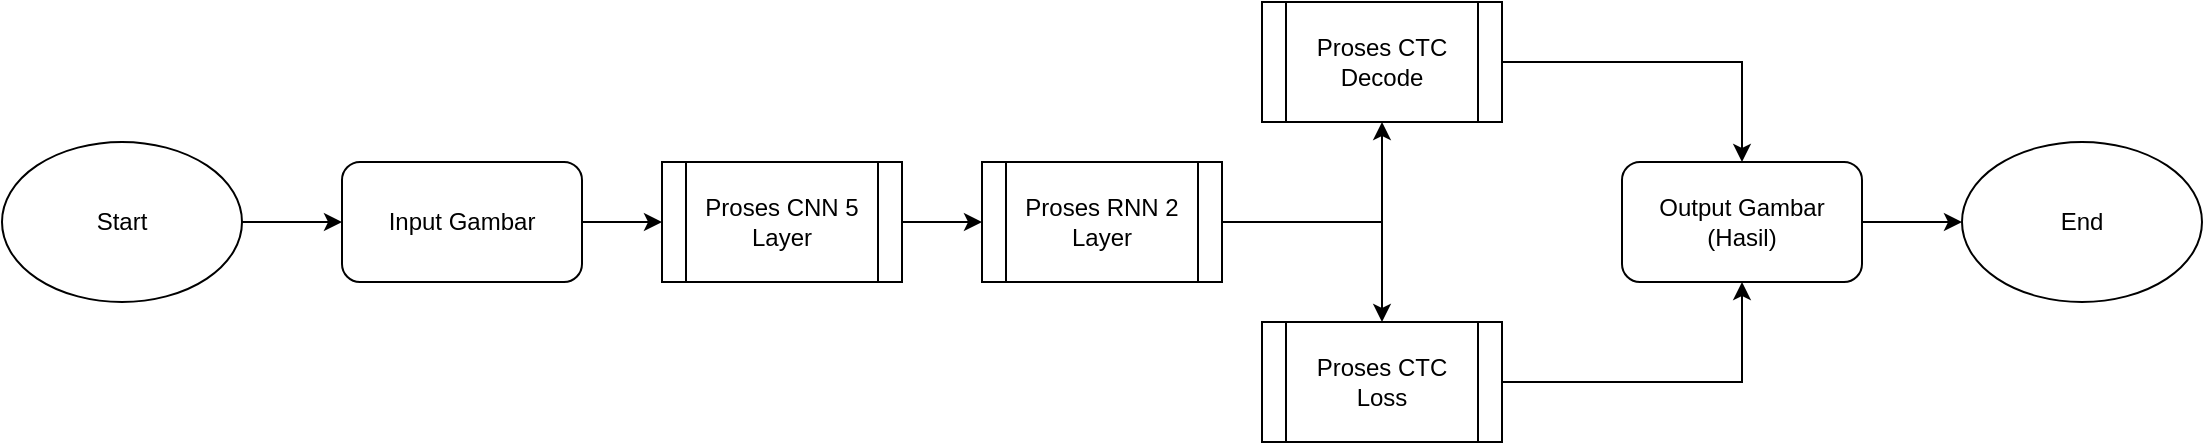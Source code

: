 <mxfile version="12.5.3" type="device"><diagram id="C5RBs43oDa-KdzZeNtuy" name="Page-1"><mxGraphModel dx="763" dy="543" grid="1" gridSize="10" guides="1" tooltips="1" connect="1" arrows="1" fold="1" page="1" pageScale="1" pageWidth="827" pageHeight="1169" math="0" shadow="0"><root><mxCell id="WIyWlLk6GJQsqaUBKTNV-0"/><mxCell id="WIyWlLk6GJQsqaUBKTNV-1" parent="WIyWlLk6GJQsqaUBKTNV-0"/><mxCell id="3dj5gW6DsVyAxc3nt4c3-15" style="edgeStyle=orthogonalEdgeStyle;rounded=0;orthogonalLoop=1;jettySize=auto;html=1;exitX=1;exitY=0.5;exitDx=0;exitDy=0;entryX=0;entryY=0.5;entryDx=0;entryDy=0;" edge="1" parent="WIyWlLk6GJQsqaUBKTNV-1" source="3dj5gW6DsVyAxc3nt4c3-0" target="3dj5gW6DsVyAxc3nt4c3-1"><mxGeometry relative="1" as="geometry"/></mxCell><mxCell id="3dj5gW6DsVyAxc3nt4c3-0" value="Start" style="ellipse;whiteSpace=wrap;html=1;" vertex="1" parent="WIyWlLk6GJQsqaUBKTNV-1"><mxGeometry x="60" y="90" width="120" height="80" as="geometry"/></mxCell><mxCell id="3dj5gW6DsVyAxc3nt4c3-16" style="edgeStyle=orthogonalEdgeStyle;rounded=0;orthogonalLoop=1;jettySize=auto;html=1;exitX=1;exitY=0.5;exitDx=0;exitDy=0;entryX=0;entryY=0.5;entryDx=0;entryDy=0;" edge="1" parent="WIyWlLk6GJQsqaUBKTNV-1" source="3dj5gW6DsVyAxc3nt4c3-1" target="3dj5gW6DsVyAxc3nt4c3-3"><mxGeometry relative="1" as="geometry"/></mxCell><mxCell id="3dj5gW6DsVyAxc3nt4c3-1" value="Input Gambar" style="rounded=1;whiteSpace=wrap;html=1;" vertex="1" parent="WIyWlLk6GJQsqaUBKTNV-1"><mxGeometry x="230" y="100" width="120" height="60" as="geometry"/></mxCell><mxCell id="3dj5gW6DsVyAxc3nt4c3-17" style="edgeStyle=orthogonalEdgeStyle;rounded=0;orthogonalLoop=1;jettySize=auto;html=1;exitX=1;exitY=0.5;exitDx=0;exitDy=0;entryX=0;entryY=0.5;entryDx=0;entryDy=0;" edge="1" parent="WIyWlLk6GJQsqaUBKTNV-1" source="3dj5gW6DsVyAxc3nt4c3-3" target="3dj5gW6DsVyAxc3nt4c3-5"><mxGeometry relative="1" as="geometry"/></mxCell><mxCell id="3dj5gW6DsVyAxc3nt4c3-3" value="Proses CNN 5 Layer" style="shape=process;whiteSpace=wrap;html=1;backgroundOutline=1;" vertex="1" parent="WIyWlLk6GJQsqaUBKTNV-1"><mxGeometry x="390" y="100" width="120" height="60" as="geometry"/></mxCell><mxCell id="3dj5gW6DsVyAxc3nt4c3-19" style="edgeStyle=orthogonalEdgeStyle;rounded=0;orthogonalLoop=1;jettySize=auto;html=1;" edge="1" parent="WIyWlLk6GJQsqaUBKTNV-1" source="3dj5gW6DsVyAxc3nt4c3-5" target="3dj5gW6DsVyAxc3nt4c3-8"><mxGeometry relative="1" as="geometry"/></mxCell><mxCell id="3dj5gW6DsVyAxc3nt4c3-20" style="edgeStyle=orthogonalEdgeStyle;rounded=0;orthogonalLoop=1;jettySize=auto;html=1;exitX=1;exitY=0.5;exitDx=0;exitDy=0;" edge="1" parent="WIyWlLk6GJQsqaUBKTNV-1" source="3dj5gW6DsVyAxc3nt4c3-5" target="3dj5gW6DsVyAxc3nt4c3-7"><mxGeometry relative="1" as="geometry"/></mxCell><mxCell id="3dj5gW6DsVyAxc3nt4c3-5" value="Proses RNN 2 Layer" style="shape=process;whiteSpace=wrap;html=1;backgroundOutline=1;" vertex="1" parent="WIyWlLk6GJQsqaUBKTNV-1"><mxGeometry x="550" y="100" width="120" height="60" as="geometry"/></mxCell><mxCell id="3dj5gW6DsVyAxc3nt4c3-21" style="edgeStyle=orthogonalEdgeStyle;rounded=0;orthogonalLoop=1;jettySize=auto;html=1;exitX=1;exitY=0.5;exitDx=0;exitDy=0;entryX=0.5;entryY=0;entryDx=0;entryDy=0;" edge="1" parent="WIyWlLk6GJQsqaUBKTNV-1" source="3dj5gW6DsVyAxc3nt4c3-8" target="3dj5gW6DsVyAxc3nt4c3-11"><mxGeometry relative="1" as="geometry"/></mxCell><mxCell id="3dj5gW6DsVyAxc3nt4c3-8" value="Proses CTC Decode" style="shape=process;whiteSpace=wrap;html=1;backgroundOutline=1;" vertex="1" parent="WIyWlLk6GJQsqaUBKTNV-1"><mxGeometry x="690" y="20" width="120" height="60" as="geometry"/></mxCell><mxCell id="3dj5gW6DsVyAxc3nt4c3-24" style="edgeStyle=orthogonalEdgeStyle;rounded=0;orthogonalLoop=1;jettySize=auto;html=1;exitX=1;exitY=0.5;exitDx=0;exitDy=0;entryX=0;entryY=0.5;entryDx=0;entryDy=0;" edge="1" parent="WIyWlLk6GJQsqaUBKTNV-1" source="3dj5gW6DsVyAxc3nt4c3-11" target="3dj5gW6DsVyAxc3nt4c3-23"><mxGeometry relative="1" as="geometry"/></mxCell><mxCell id="3dj5gW6DsVyAxc3nt4c3-11" value="Output Gambar&lt;br&gt;(Hasil)" style="rounded=1;whiteSpace=wrap;html=1;" vertex="1" parent="WIyWlLk6GJQsqaUBKTNV-1"><mxGeometry x="870" y="100" width="120" height="60" as="geometry"/></mxCell><mxCell id="3dj5gW6DsVyAxc3nt4c3-22" style="edgeStyle=orthogonalEdgeStyle;rounded=0;orthogonalLoop=1;jettySize=auto;html=1;exitX=1;exitY=0.5;exitDx=0;exitDy=0;entryX=0.5;entryY=1;entryDx=0;entryDy=0;" edge="1" parent="WIyWlLk6GJQsqaUBKTNV-1" source="3dj5gW6DsVyAxc3nt4c3-7" target="3dj5gW6DsVyAxc3nt4c3-11"><mxGeometry relative="1" as="geometry"/></mxCell><mxCell id="3dj5gW6DsVyAxc3nt4c3-7" value="Proses CTC Loss" style="shape=process;whiteSpace=wrap;html=1;backgroundOutline=1;" vertex="1" parent="WIyWlLk6GJQsqaUBKTNV-1"><mxGeometry x="690" y="180" width="120" height="60" as="geometry"/></mxCell><mxCell id="3dj5gW6DsVyAxc3nt4c3-23" value="End" style="ellipse;whiteSpace=wrap;html=1;" vertex="1" parent="WIyWlLk6GJQsqaUBKTNV-1"><mxGeometry x="1040" y="90" width="120" height="80" as="geometry"/></mxCell></root></mxGraphModel></diagram></mxfile>